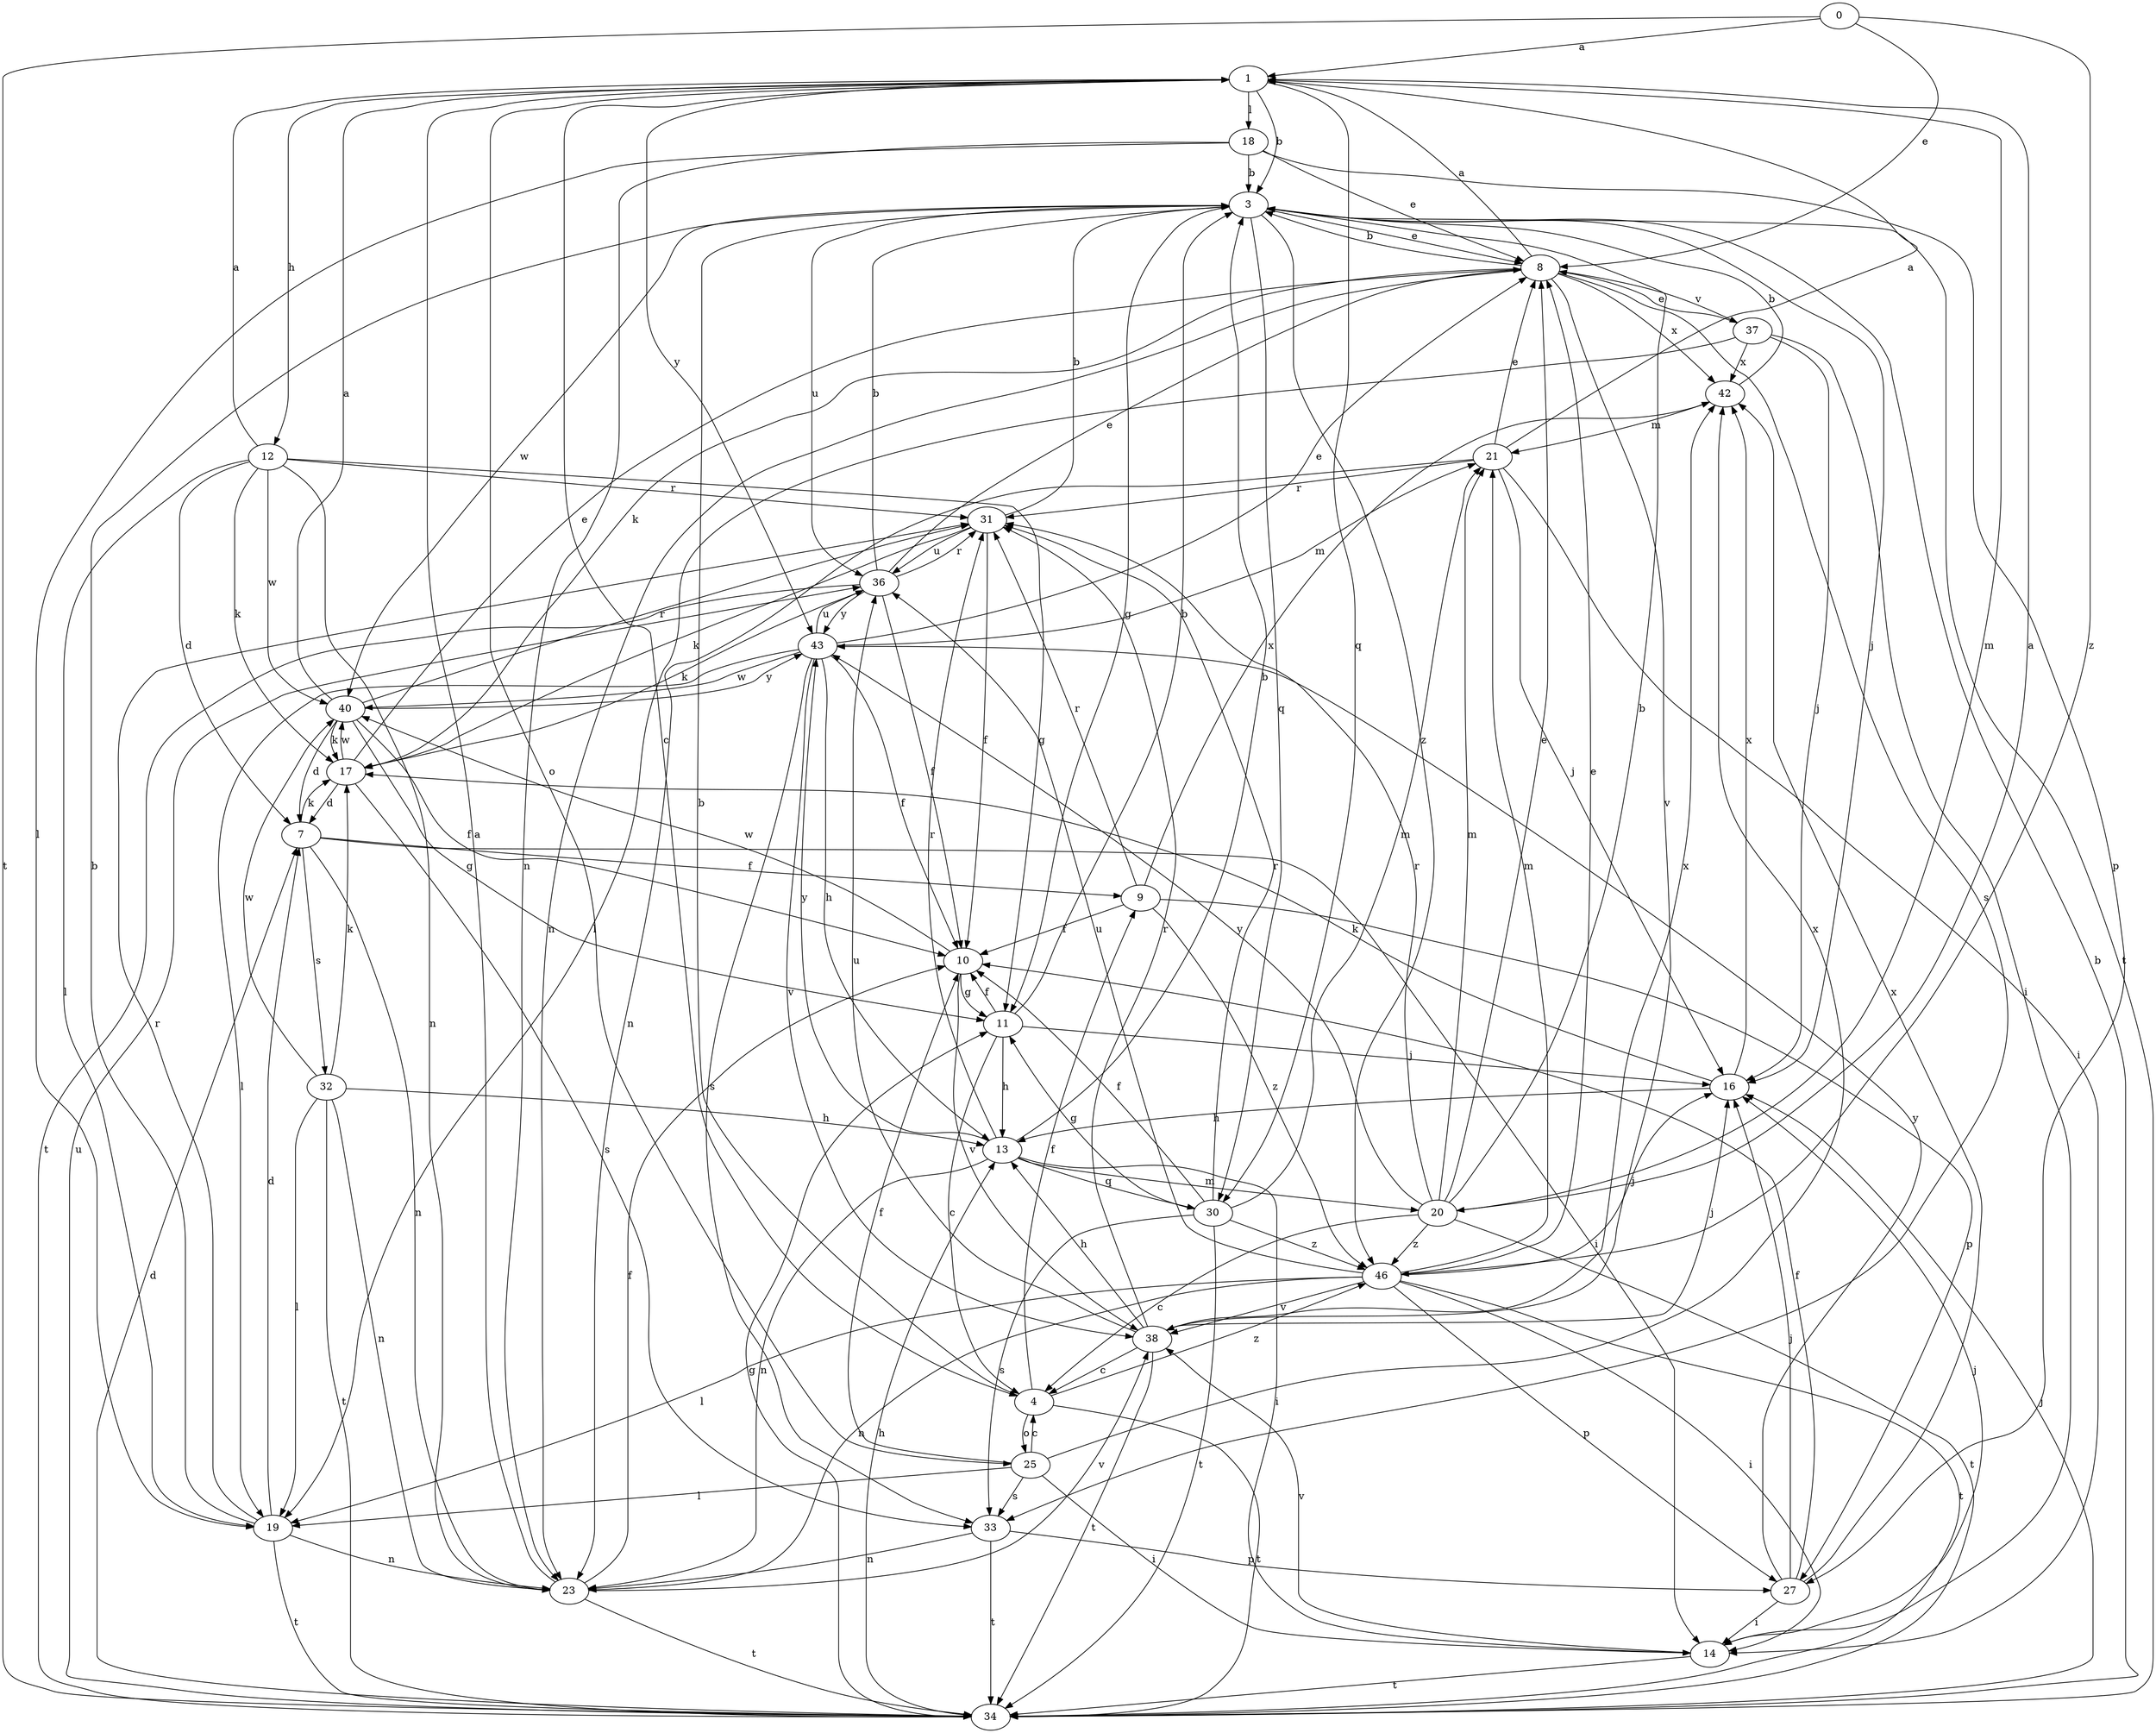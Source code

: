 strict digraph  {
0;
1;
3;
4;
7;
8;
9;
10;
11;
12;
13;
14;
16;
17;
18;
19;
20;
21;
23;
25;
27;
30;
31;
32;
33;
34;
36;
37;
38;
40;
42;
43;
46;
0 -> 1  [label=a];
0 -> 8  [label=e];
0 -> 34  [label=t];
0 -> 46  [label=z];
1 -> 3  [label=b];
1 -> 4  [label=c];
1 -> 12  [label=h];
1 -> 18  [label=l];
1 -> 20  [label=m];
1 -> 25  [label=o];
1 -> 30  [label=q];
1 -> 43  [label=y];
3 -> 8  [label=e];
3 -> 11  [label=g];
3 -> 16  [label=j];
3 -> 30  [label=q];
3 -> 34  [label=t];
3 -> 36  [label=u];
3 -> 40  [label=w];
3 -> 46  [label=z];
4 -> 3  [label=b];
4 -> 9  [label=f];
4 -> 25  [label=o];
4 -> 34  [label=t];
4 -> 46  [label=z];
7 -> 9  [label=f];
7 -> 14  [label=i];
7 -> 17  [label=k];
7 -> 23  [label=n];
7 -> 32  [label=s];
8 -> 1  [label=a];
8 -> 3  [label=b];
8 -> 17  [label=k];
8 -> 23  [label=n];
8 -> 33  [label=s];
8 -> 37  [label=v];
8 -> 38  [label=v];
8 -> 42  [label=x];
9 -> 10  [label=f];
9 -> 27  [label=p];
9 -> 31  [label=r];
9 -> 42  [label=x];
9 -> 46  [label=z];
10 -> 11  [label=g];
10 -> 38  [label=v];
10 -> 40  [label=w];
11 -> 3  [label=b];
11 -> 4  [label=c];
11 -> 10  [label=f];
11 -> 13  [label=h];
11 -> 16  [label=j];
12 -> 1  [label=a];
12 -> 7  [label=d];
12 -> 11  [label=g];
12 -> 17  [label=k];
12 -> 19  [label=l];
12 -> 23  [label=n];
12 -> 31  [label=r];
12 -> 40  [label=w];
13 -> 3  [label=b];
13 -> 14  [label=i];
13 -> 20  [label=m];
13 -> 23  [label=n];
13 -> 30  [label=q];
13 -> 31  [label=r];
13 -> 43  [label=y];
14 -> 16  [label=j];
14 -> 34  [label=t];
14 -> 38  [label=v];
16 -> 13  [label=h];
16 -> 17  [label=k];
16 -> 42  [label=x];
17 -> 7  [label=d];
17 -> 8  [label=e];
17 -> 33  [label=s];
17 -> 40  [label=w];
18 -> 3  [label=b];
18 -> 8  [label=e];
18 -> 19  [label=l];
18 -> 23  [label=n];
18 -> 27  [label=p];
19 -> 3  [label=b];
19 -> 7  [label=d];
19 -> 23  [label=n];
19 -> 31  [label=r];
19 -> 34  [label=t];
20 -> 1  [label=a];
20 -> 3  [label=b];
20 -> 4  [label=c];
20 -> 8  [label=e];
20 -> 21  [label=m];
20 -> 31  [label=r];
20 -> 34  [label=t];
20 -> 43  [label=y];
20 -> 46  [label=z];
21 -> 1  [label=a];
21 -> 8  [label=e];
21 -> 14  [label=i];
21 -> 16  [label=j];
21 -> 23  [label=n];
21 -> 31  [label=r];
23 -> 1  [label=a];
23 -> 10  [label=f];
23 -> 34  [label=t];
23 -> 38  [label=v];
25 -> 4  [label=c];
25 -> 10  [label=f];
25 -> 14  [label=i];
25 -> 19  [label=l];
25 -> 33  [label=s];
25 -> 42  [label=x];
27 -> 10  [label=f];
27 -> 14  [label=i];
27 -> 16  [label=j];
27 -> 42  [label=x];
27 -> 43  [label=y];
30 -> 10  [label=f];
30 -> 11  [label=g];
30 -> 21  [label=m];
30 -> 31  [label=r];
30 -> 33  [label=s];
30 -> 34  [label=t];
30 -> 46  [label=z];
31 -> 3  [label=b];
31 -> 10  [label=f];
31 -> 17  [label=k];
31 -> 36  [label=u];
32 -> 13  [label=h];
32 -> 17  [label=k];
32 -> 19  [label=l];
32 -> 23  [label=n];
32 -> 34  [label=t];
32 -> 40  [label=w];
33 -> 23  [label=n];
33 -> 27  [label=p];
33 -> 34  [label=t];
34 -> 3  [label=b];
34 -> 7  [label=d];
34 -> 11  [label=g];
34 -> 13  [label=h];
34 -> 16  [label=j];
34 -> 36  [label=u];
36 -> 3  [label=b];
36 -> 8  [label=e];
36 -> 10  [label=f];
36 -> 17  [label=k];
36 -> 31  [label=r];
36 -> 34  [label=t];
36 -> 43  [label=y];
37 -> 8  [label=e];
37 -> 14  [label=i];
37 -> 16  [label=j];
37 -> 19  [label=l];
37 -> 42  [label=x];
38 -> 4  [label=c];
38 -> 13  [label=h];
38 -> 16  [label=j];
38 -> 31  [label=r];
38 -> 34  [label=t];
38 -> 36  [label=u];
38 -> 42  [label=x];
40 -> 1  [label=a];
40 -> 7  [label=d];
40 -> 10  [label=f];
40 -> 11  [label=g];
40 -> 17  [label=k];
40 -> 31  [label=r];
40 -> 43  [label=y];
42 -> 3  [label=b];
42 -> 21  [label=m];
43 -> 8  [label=e];
43 -> 10  [label=f];
43 -> 13  [label=h];
43 -> 19  [label=l];
43 -> 21  [label=m];
43 -> 33  [label=s];
43 -> 36  [label=u];
43 -> 38  [label=v];
43 -> 40  [label=w];
46 -> 8  [label=e];
46 -> 14  [label=i];
46 -> 16  [label=j];
46 -> 19  [label=l];
46 -> 21  [label=m];
46 -> 23  [label=n];
46 -> 27  [label=p];
46 -> 34  [label=t];
46 -> 36  [label=u];
46 -> 38  [label=v];
}
